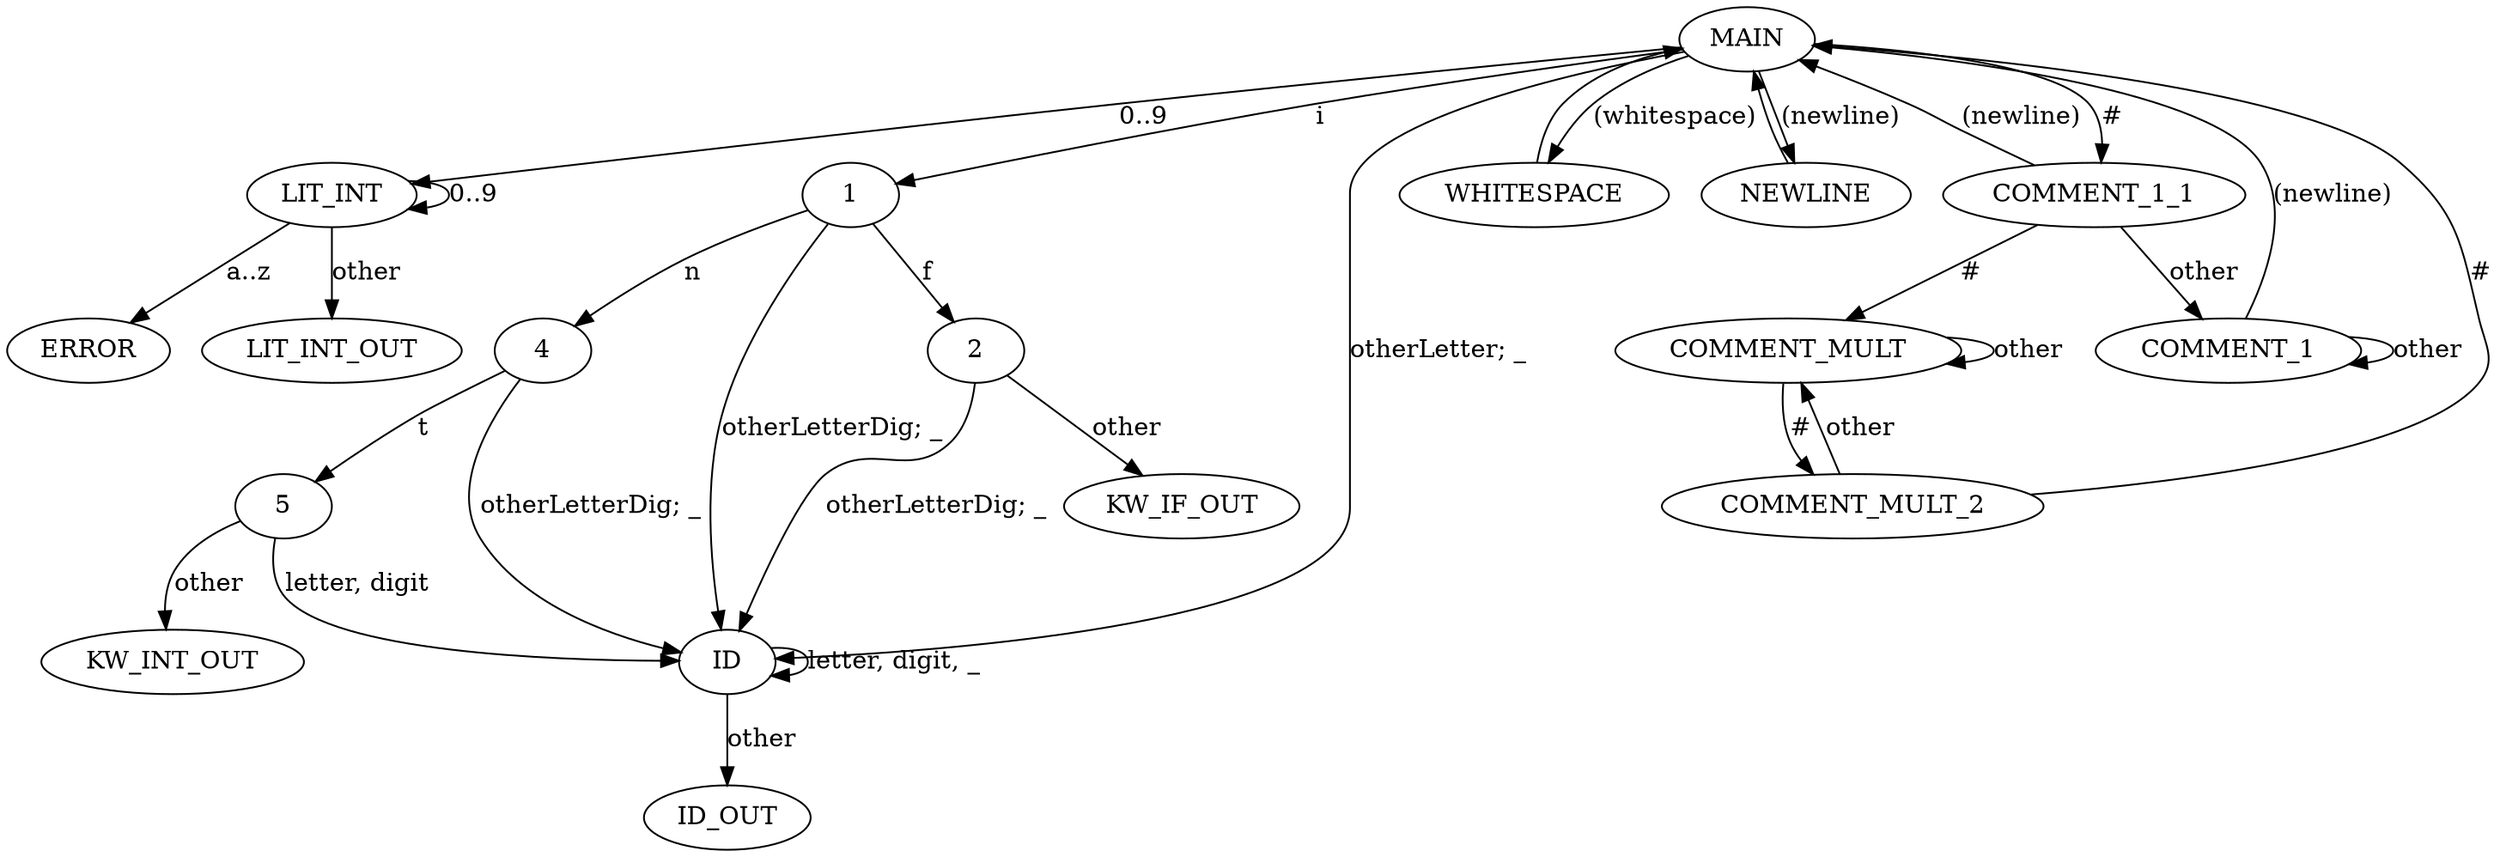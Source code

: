 digraph graphname {
 MAIN -> LIT_INT [label="0..9"];
 MAIN -> 1 [label="i"]
 MAIN -> ID [label="otherLetter; _"]
 MAIN -> WHITESPACE [label="(whitespace)"]
 MAIN -> NEWLINE [label="(newline)"]
 MAIN -> COMMENT_1_1 [label="#"]

 COMMENT_1_1 -> MAIN [label="(newline)"]
 COMMENT_1_1 -> COMMENT_1 [label="other"]
 COMMENT_1_1 -> COMMENT_MULT [label="#"]

 COMMENT_1 -> MAIN [label="(newline)"]
 COMMENT_1 -> COMMENT_1 [label="other"]

 COMMENT_MULT -> COMMENT_MULT [label="other"]
 COMMENT_MULT -> COMMENT_MULT_2 [label="#"]

 COMMENT_MULT_2 -> COMMENT_MULT [label="other"]
 COMMENT_MULT_2 -> MAIN [label="#"]

 WHITESPACE -> MAIN

 NEWLINE -> MAIN

 ID -> ID [label="letter, digit, _"];
 ID -> ID_OUT [label="other"];

 1 -> 2 [label="f"]
 1 -> 4 [label="n"]
 1 -> ID [label="otherLetterDig; _"]

 2 -> KW_IF_OUT [label="other"]
 2 -> ID [label="otherLetterDig; _"];

 4 -> 5 [label="t"]
 4 -> ID [label="otherLetterDig; _"]

 5 -> KW_INT_OUT [label="other"]
 5 -> ID [label="letter, digit"]

 LIT_INT -> LIT_INT [label="0..9"];
 LIT_INT -> ERROR [label="a..z"]
 LIT_INT -> LIT_INT_OUT [label="other"]
}